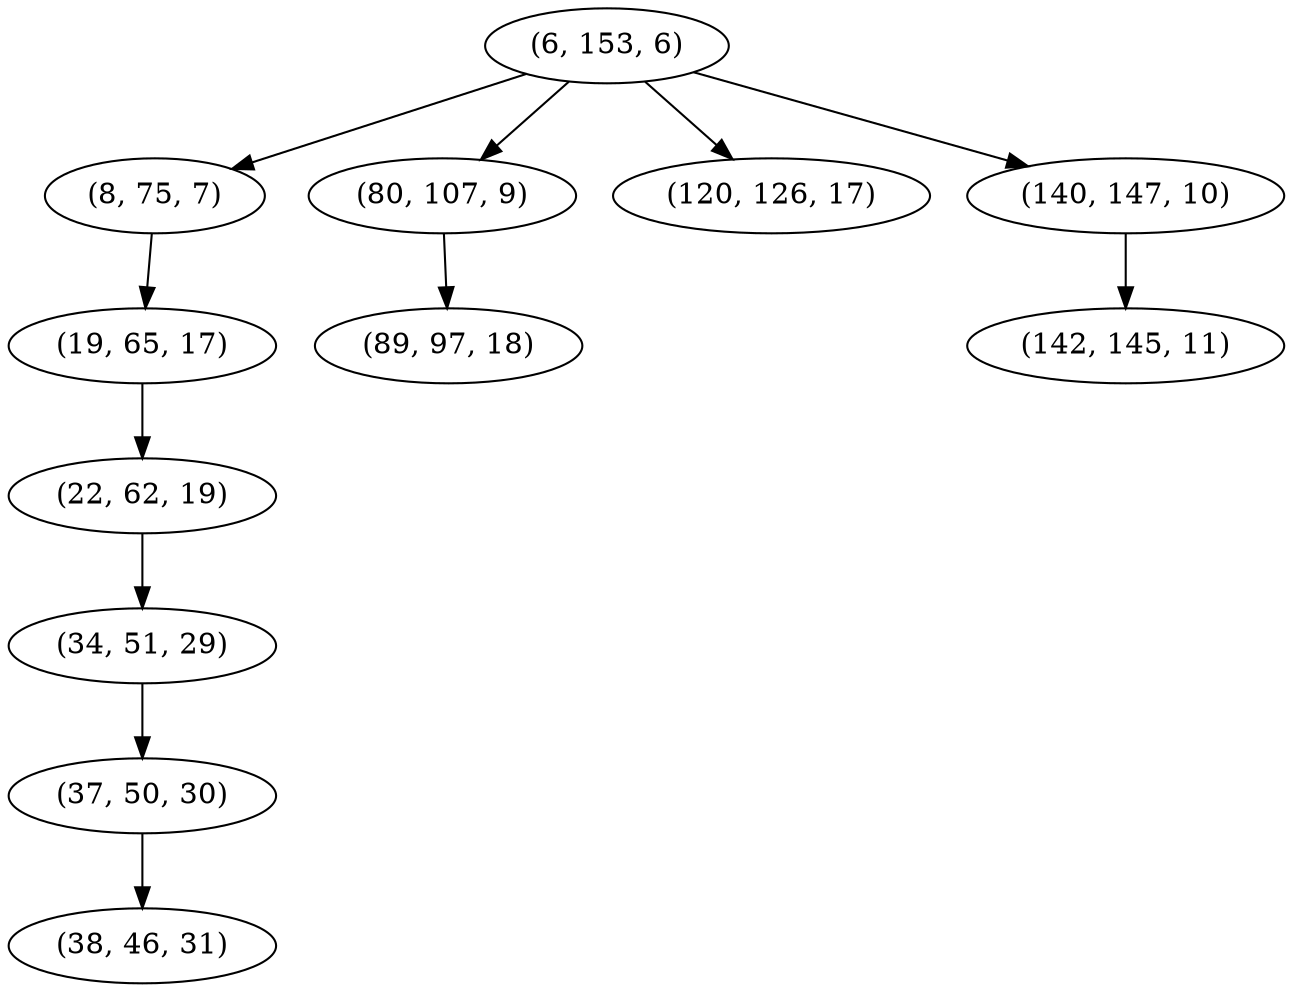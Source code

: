 digraph tree {
    "(6, 153, 6)";
    "(8, 75, 7)";
    "(19, 65, 17)";
    "(22, 62, 19)";
    "(34, 51, 29)";
    "(37, 50, 30)";
    "(38, 46, 31)";
    "(80, 107, 9)";
    "(89, 97, 18)";
    "(120, 126, 17)";
    "(140, 147, 10)";
    "(142, 145, 11)";
    "(6, 153, 6)" -> "(8, 75, 7)";
    "(6, 153, 6)" -> "(80, 107, 9)";
    "(6, 153, 6)" -> "(120, 126, 17)";
    "(6, 153, 6)" -> "(140, 147, 10)";
    "(8, 75, 7)" -> "(19, 65, 17)";
    "(19, 65, 17)" -> "(22, 62, 19)";
    "(22, 62, 19)" -> "(34, 51, 29)";
    "(34, 51, 29)" -> "(37, 50, 30)";
    "(37, 50, 30)" -> "(38, 46, 31)";
    "(80, 107, 9)" -> "(89, 97, 18)";
    "(140, 147, 10)" -> "(142, 145, 11)";
}
